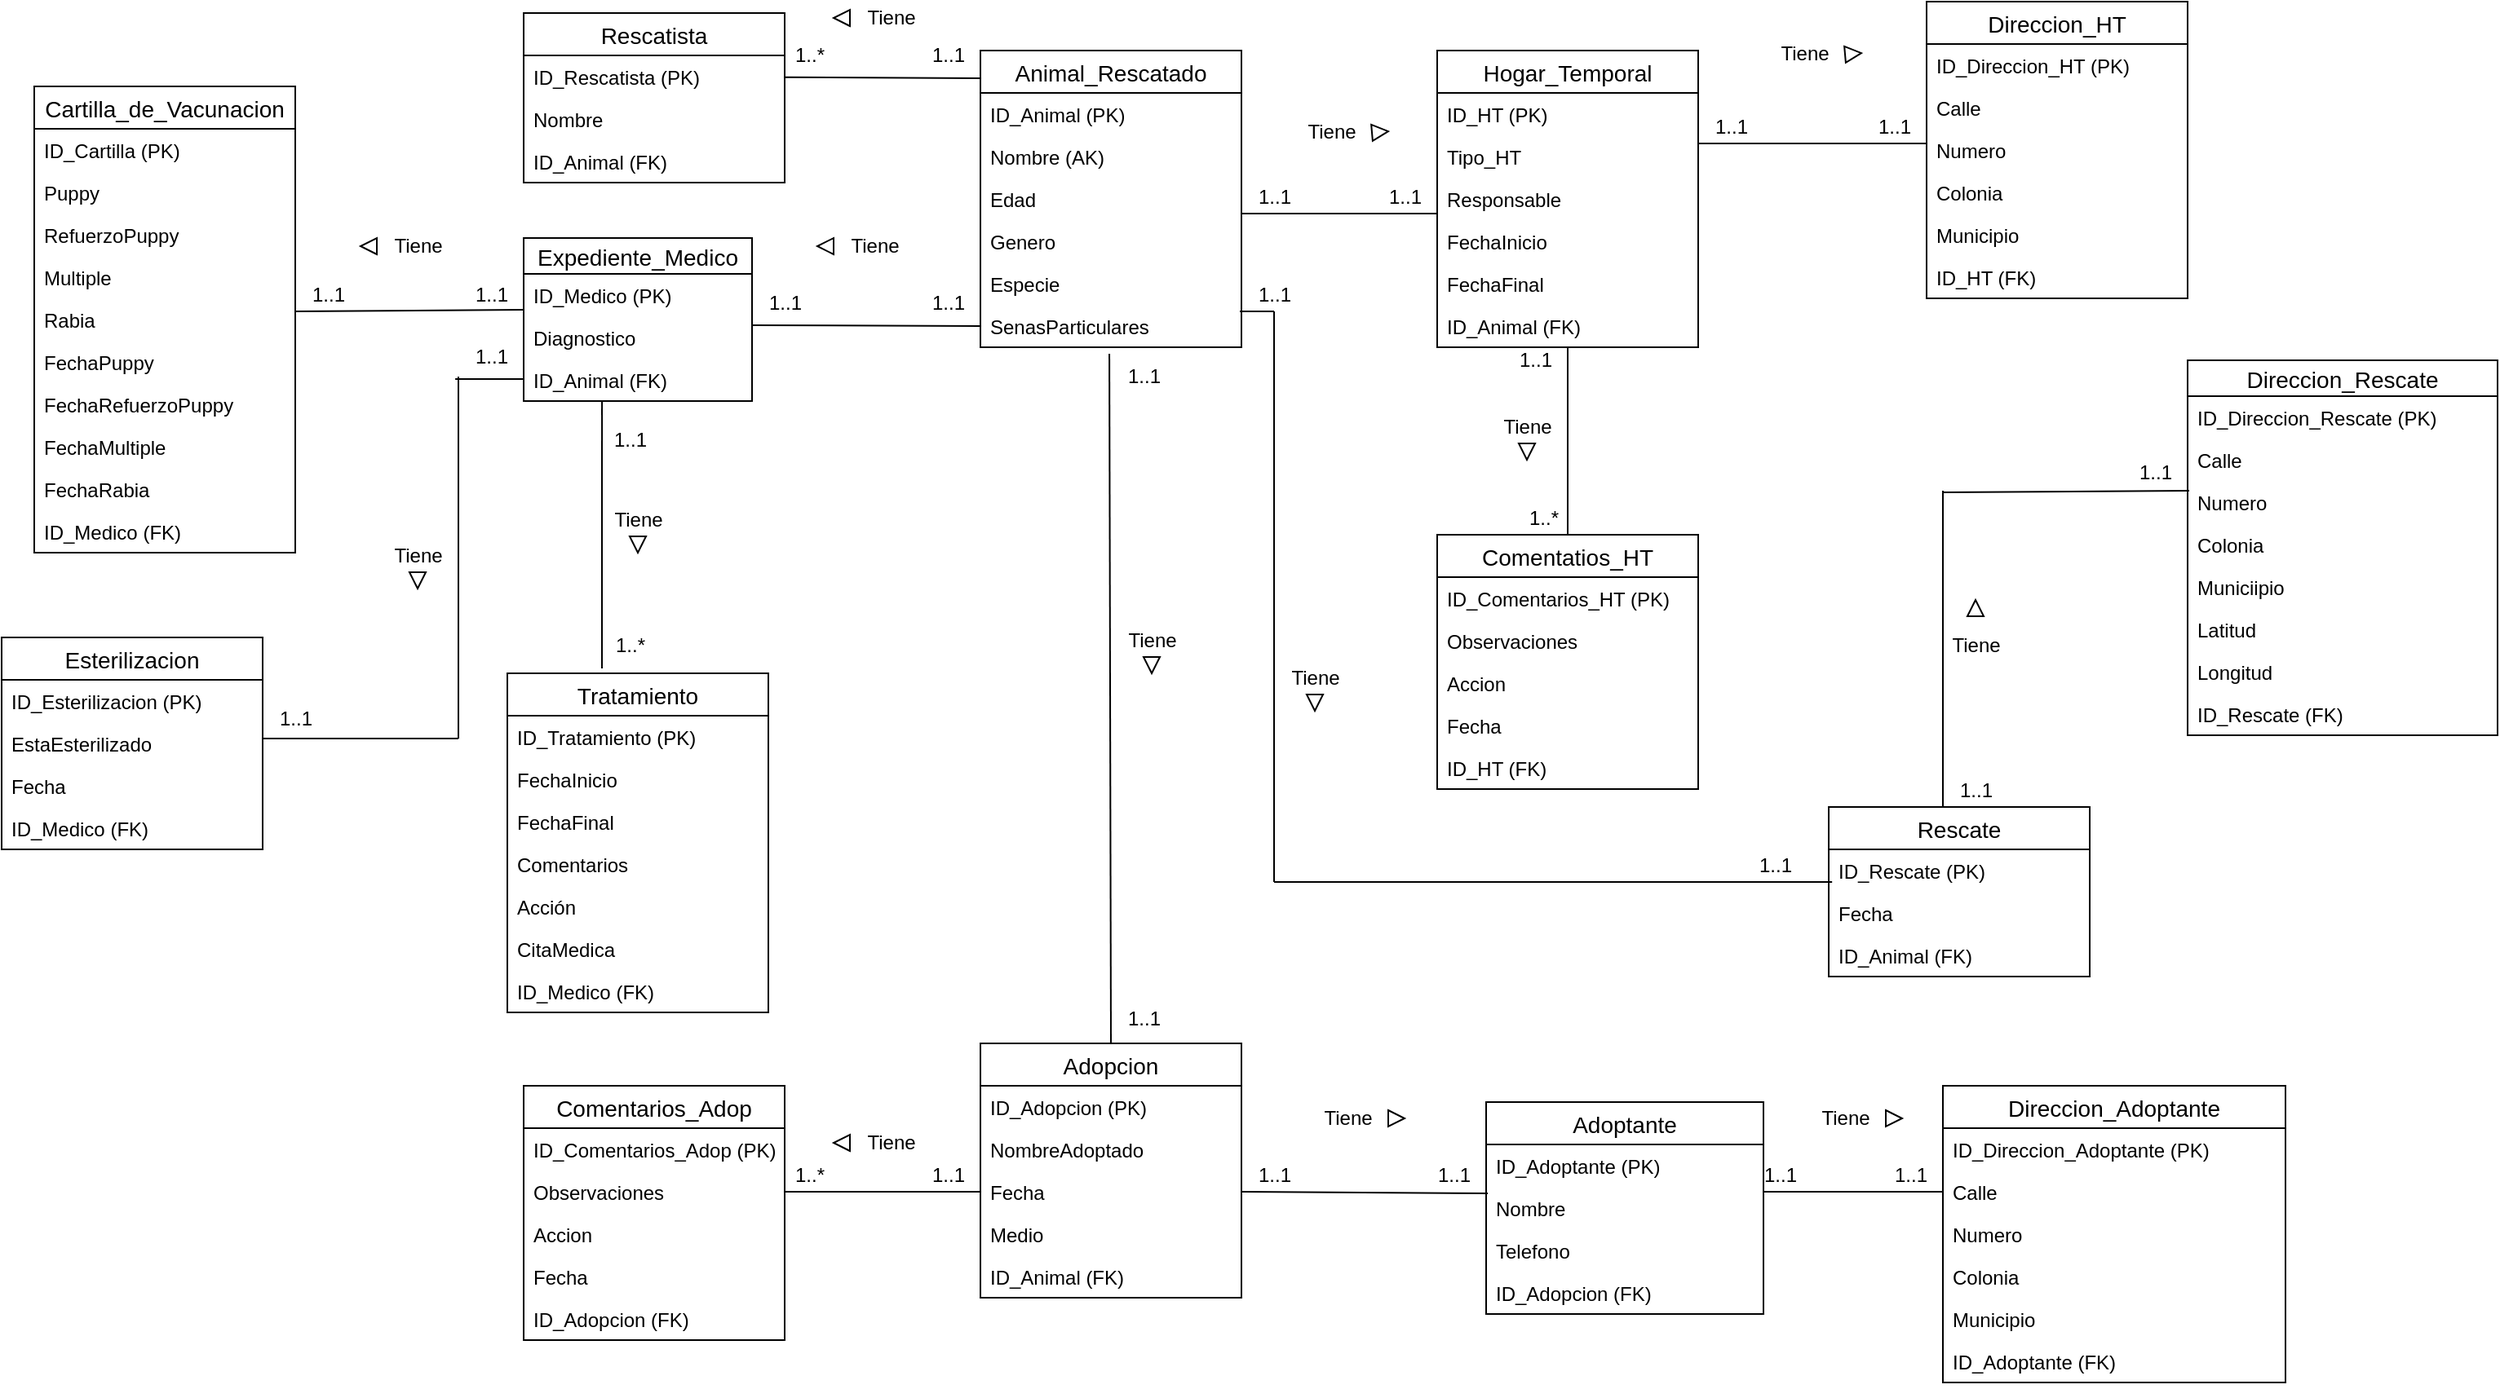 <mxfile version="13.3.6" type="device"><diagram id="C5RBs43oDa-KdzZeNtuy" name="Page-1"><mxGraphModel dx="2253" dy="745" grid="1" gridSize="10" guides="1" tooltips="1" connect="1" arrows="1" fold="1" page="1" pageScale="1" pageWidth="827" pageHeight="1169" math="0" shadow="0"><root><mxCell id="WIyWlLk6GJQsqaUBKTNV-0"/><mxCell id="WIyWlLk6GJQsqaUBKTNV-1" parent="WIyWlLk6GJQsqaUBKTNV-0"/><mxCell id="cNrhA7PvjLEozlPckN_X-8" value="Hogar_Temporal" style="swimlane;fontStyle=0;childLayout=stackLayout;horizontal=1;startSize=26;horizontalStack=0;resizeParent=1;resizeParentMax=0;resizeLast=0;collapsible=1;marginBottom=0;align=center;fontSize=14;" parent="WIyWlLk6GJQsqaUBKTNV-1" vertex="1"><mxGeometry x="600" y="40" width="160" height="182" as="geometry"/></mxCell><mxCell id="cNrhA7PvjLEozlPckN_X-9" value="ID_HT (PK)" style="text;strokeColor=none;fillColor=none;spacingLeft=4;spacingRight=4;overflow=hidden;rotatable=0;points=[[0,0.5],[1,0.5]];portConstraint=eastwest;fontSize=12;" parent="cNrhA7PvjLEozlPckN_X-8" vertex="1"><mxGeometry y="26" width="160" height="26" as="geometry"/></mxCell><mxCell id="cNrhA7PvjLEozlPckN_X-10" value="Tipo_HT" style="text;strokeColor=none;fillColor=none;spacingLeft=4;spacingRight=4;overflow=hidden;rotatable=0;points=[[0,0.5],[1,0.5]];portConstraint=eastwest;fontSize=12;" parent="cNrhA7PvjLEozlPckN_X-8" vertex="1"><mxGeometry y="52" width="160" height="26" as="geometry"/></mxCell><mxCell id="jL3iF3hre8abIdKDvi-8-55" value="Responsable" style="text;strokeColor=none;fillColor=none;spacingLeft=4;spacingRight=4;overflow=hidden;rotatable=0;points=[[0,0.5],[1,0.5]];portConstraint=eastwest;fontSize=12;" parent="cNrhA7PvjLEozlPckN_X-8" vertex="1"><mxGeometry y="78" width="160" height="26" as="geometry"/></mxCell><mxCell id="cNrhA7PvjLEozlPckN_X-11" value="FechaInicio" style="text;strokeColor=none;fillColor=none;spacingLeft=4;spacingRight=4;overflow=hidden;rotatable=0;points=[[0,0.5],[1,0.5]];portConstraint=eastwest;fontSize=12;" parent="cNrhA7PvjLEozlPckN_X-8" vertex="1"><mxGeometry y="104" width="160" height="26" as="geometry"/></mxCell><mxCell id="cNrhA7PvjLEozlPckN_X-34" value="FechaFinal" style="text;strokeColor=none;fillColor=none;spacingLeft=4;spacingRight=4;overflow=hidden;rotatable=0;points=[[0,0.5],[1,0.5]];portConstraint=eastwest;fontSize=12;" parent="cNrhA7PvjLEozlPckN_X-8" vertex="1"><mxGeometry y="130" width="160" height="26" as="geometry"/></mxCell><mxCell id="hxVfY82S5TQR2RDtHAr7-16" value="ID_Animal (FK)" style="text;strokeColor=none;fillColor=none;spacingLeft=4;spacingRight=4;overflow=hidden;rotatable=0;points=[[0,0.5],[1,0.5]];portConstraint=eastwest;fontSize=12;" parent="cNrhA7PvjLEozlPckN_X-8" vertex="1"><mxGeometry y="156" width="160" height="26" as="geometry"/></mxCell><mxCell id="cNrhA7PvjLEozlPckN_X-89" value="" style="endArrow=none;html=1;rounded=0;entryX=0.343;entryY=1;entryDx=0;entryDy=0;entryPerimeter=0;" parent="WIyWlLk6GJQsqaUBKTNV-1" target="cNrhA7PvjLEozlPckN_X-128" edge="1"><mxGeometry relative="1" as="geometry"><mxPoint x="88" y="419" as="sourcePoint"/><mxPoint x="89" y="289.002" as="targetPoint"/></mxGeometry></mxCell><mxCell id="cNrhA7PvjLEozlPckN_X-90" value="" style="endArrow=none;html=1;rounded=0;" parent="WIyWlLk6GJQsqaUBKTNV-1" target="cNrhA7PvjLEozlPckN_X-62" edge="1"><mxGeometry relative="1" as="geometry"><mxPoint x="680" y="222" as="sourcePoint"/><mxPoint x="680" y="264" as="targetPoint"/></mxGeometry></mxCell><mxCell id="cNrhA7PvjLEozlPckN_X-91" value="" style="endArrow=none;html=1;rounded=0;entryX=0.5;entryY=0;entryDx=0;entryDy=0;exitX=0.494;exitY=1.154;exitDx=0;exitDy=0;exitPerimeter=0;" parent="WIyWlLk6GJQsqaUBKTNV-1" source="cNrhA7PvjLEozlPckN_X-19" target="cNrhA7PvjLEozlPckN_X-4" edge="1"><mxGeometry relative="1" as="geometry"><mxPoint x="400" y="330" as="sourcePoint"/><mxPoint x="520" y="490" as="targetPoint"/></mxGeometry></mxCell><mxCell id="cNrhA7PvjLEozlPckN_X-93" value="" style="triangle;whiteSpace=wrap;html=1;rotation=-180;" parent="WIyWlLk6GJQsqaUBKTNV-1" vertex="1"><mxGeometry x="220" y="155" width="10" height="10" as="geometry"/></mxCell><mxCell id="cNrhA7PvjLEozlPckN_X-94" value="Tiene" style="text;html=1;align=center;verticalAlign=middle;resizable=0;points=[];autosize=1;" parent="WIyWlLk6GJQsqaUBKTNV-1" vertex="1"><mxGeometry x="230" y="150" width="50" height="20" as="geometry"/></mxCell><mxCell id="cNrhA7PvjLEozlPckN_X-95" value="Tiene" style="text;html=1;align=center;verticalAlign=middle;resizable=0;points=[];autosize=1;" parent="WIyWlLk6GJQsqaUBKTNV-1" vertex="1"><mxGeometry x="510" y="80" width="50" height="20" as="geometry"/></mxCell><mxCell id="cNrhA7PvjLEozlPckN_X-96" value="" style="triangle;whiteSpace=wrap;html=1;rotation=-5;" parent="WIyWlLk6GJQsqaUBKTNV-1" vertex="1"><mxGeometry x="560" y="85" width="10" height="10" as="geometry"/></mxCell><mxCell id="cNrhA7PvjLEozlPckN_X-101" value="" style="triangle;whiteSpace=wrap;html=1;rotation=90;" parent="WIyWlLk6GJQsqaUBKTNV-1" vertex="1"><mxGeometry x="650" y="281" width="10" height="10" as="geometry"/></mxCell><mxCell id="cNrhA7PvjLEozlPckN_X-102" value="Tiene" style="text;html=1;align=center;verticalAlign=middle;resizable=0;points=[];autosize=1;" parent="WIyWlLk6GJQsqaUBKTNV-1" vertex="1"><mxGeometry x="630" y="261" width="50" height="20" as="geometry"/></mxCell><mxCell id="hxVfY82S5TQR2RDtHAr7-0" value="Rescatista" style="swimlane;fontStyle=0;childLayout=stackLayout;horizontal=1;startSize=26;horizontalStack=0;resizeParent=1;resizeParentMax=0;resizeLast=0;collapsible=1;marginBottom=0;align=center;fontSize=14;" parent="WIyWlLk6GJQsqaUBKTNV-1" vertex="1"><mxGeometry x="40" y="17" width="160" height="104" as="geometry"/></mxCell><mxCell id="hxVfY82S5TQR2RDtHAr7-1" value="ID_Rescatista (PK)" style="text;strokeColor=none;fillColor=none;spacingLeft=4;spacingRight=4;overflow=hidden;rotatable=0;points=[[0,0.5],[1,0.5]];portConstraint=eastwest;fontSize=12;" parent="hxVfY82S5TQR2RDtHAr7-0" vertex="1"><mxGeometry y="26" width="160" height="26" as="geometry"/></mxCell><mxCell id="hxVfY82S5TQR2RDtHAr7-2" value="Nombre" style="text;strokeColor=none;fillColor=none;spacingLeft=4;spacingRight=4;overflow=hidden;rotatable=0;points=[[0,0.5],[1,0.5]];portConstraint=eastwest;fontSize=12;" parent="hxVfY82S5TQR2RDtHAr7-0" vertex="1"><mxGeometry y="52" width="160" height="26" as="geometry"/></mxCell><mxCell id="hxVfY82S5TQR2RDtHAr7-21" value="ID_Animal (FK)" style="text;strokeColor=none;fillColor=none;spacingLeft=4;spacingRight=4;overflow=hidden;rotatable=0;points=[[0,0.5],[1,0.5]];portConstraint=eastwest;fontSize=12;" parent="hxVfY82S5TQR2RDtHAr7-0" vertex="1"><mxGeometry y="78" width="160" height="26" as="geometry"/></mxCell><mxCell id="jL3iF3hre8abIdKDvi-8-9" value="Direccion_HT" style="swimlane;fontStyle=0;childLayout=stackLayout;horizontal=1;startSize=26;horizontalStack=0;resizeParent=1;resizeParentMax=0;resizeLast=0;collapsible=1;marginBottom=0;align=center;fontSize=14;" parent="WIyWlLk6GJQsqaUBKTNV-1" vertex="1"><mxGeometry x="900" y="10" width="160" height="182" as="geometry"/></mxCell><mxCell id="jL3iF3hre8abIdKDvi-8-10" value="ID_Direccion_HT (PK)" style="text;strokeColor=none;fillColor=none;spacingLeft=4;spacingRight=4;overflow=hidden;rotatable=0;points=[[0,0.5],[1,0.5]];portConstraint=eastwest;fontSize=12;" parent="jL3iF3hre8abIdKDvi-8-9" vertex="1"><mxGeometry y="26" width="160" height="26" as="geometry"/></mxCell><mxCell id="jL3iF3hre8abIdKDvi-8-11" value="Calle" style="text;strokeColor=none;fillColor=none;spacingLeft=4;spacingRight=4;overflow=hidden;rotatable=0;points=[[0,0.5],[1,0.5]];portConstraint=eastwest;fontSize=12;" parent="jL3iF3hre8abIdKDvi-8-9" vertex="1"><mxGeometry y="52" width="160" height="26" as="geometry"/></mxCell><mxCell id="jL3iF3hre8abIdKDvi-8-12" value="Numero" style="text;strokeColor=none;fillColor=none;spacingLeft=4;spacingRight=4;overflow=hidden;rotatable=0;points=[[0,0.5],[1,0.5]];portConstraint=eastwest;fontSize=12;" parent="jL3iF3hre8abIdKDvi-8-9" vertex="1"><mxGeometry y="78" width="160" height="26" as="geometry"/></mxCell><mxCell id="jL3iF3hre8abIdKDvi-8-13" value="Colonia" style="text;strokeColor=none;fillColor=none;spacingLeft=4;spacingRight=4;overflow=hidden;rotatable=0;points=[[0,0.5],[1,0.5]];portConstraint=eastwest;fontSize=12;" parent="jL3iF3hre8abIdKDvi-8-9" vertex="1"><mxGeometry y="104" width="160" height="26" as="geometry"/></mxCell><mxCell id="jL3iF3hre8abIdKDvi-8-14" value="Municipio" style="text;strokeColor=none;fillColor=none;spacingLeft=4;spacingRight=4;overflow=hidden;rotatable=0;points=[[0,0.5],[1,0.5]];portConstraint=eastwest;fontSize=12;" parent="jL3iF3hre8abIdKDvi-8-9" vertex="1"><mxGeometry y="130" width="160" height="26" as="geometry"/></mxCell><mxCell id="hxVfY82S5TQR2RDtHAr7-14" value="ID_HT (FK)" style="text;strokeColor=none;fillColor=none;spacingLeft=4;spacingRight=4;overflow=hidden;rotatable=0;points=[[0,0.5],[1,0.5]];portConstraint=eastwest;fontSize=12;" parent="jL3iF3hre8abIdKDvi-8-9" vertex="1"><mxGeometry y="156" width="160" height="26" as="geometry"/></mxCell><mxCell id="cNrhA7PvjLEozlPckN_X-0" value="Animal_Rescatado" style="swimlane;fontStyle=0;childLayout=stackLayout;horizontal=1;startSize=26;horizontalStack=0;resizeParent=1;resizeParentMax=0;resizeLast=0;collapsible=1;marginBottom=0;align=center;fontSize=14;" parent="WIyWlLk6GJQsqaUBKTNV-1" vertex="1"><mxGeometry x="320" y="40" width="160" height="182" as="geometry"/></mxCell><mxCell id="cNrhA7PvjLEozlPckN_X-1" value="ID_Animal (PK)" style="text;strokeColor=none;fillColor=none;spacingLeft=4;spacingRight=4;overflow=hidden;rotatable=0;points=[[0,0.5],[1,0.5]];portConstraint=eastwest;fontSize=12;" parent="cNrhA7PvjLEozlPckN_X-0" vertex="1"><mxGeometry y="26" width="160" height="26" as="geometry"/></mxCell><mxCell id="cNrhA7PvjLEozlPckN_X-2" value="Nombre (AK)" style="text;strokeColor=none;fillColor=none;spacingLeft=4;spacingRight=4;overflow=hidden;rotatable=0;points=[[0,0.5],[1,0.5]];portConstraint=eastwest;fontSize=12;" parent="cNrhA7PvjLEozlPckN_X-0" vertex="1"><mxGeometry y="52" width="160" height="26" as="geometry"/></mxCell><mxCell id="cNrhA7PvjLEozlPckN_X-3" value="Edad" style="text;strokeColor=none;fillColor=none;spacingLeft=4;spacingRight=4;overflow=hidden;rotatable=0;points=[[0,0.5],[1,0.5]];portConstraint=eastwest;fontSize=12;" parent="cNrhA7PvjLEozlPckN_X-0" vertex="1"><mxGeometry y="78" width="160" height="26" as="geometry"/></mxCell><mxCell id="cNrhA7PvjLEozlPckN_X-16" value="Genero" style="text;strokeColor=none;fillColor=none;spacingLeft=4;spacingRight=4;overflow=hidden;rotatable=0;points=[[0,0.5],[1,0.5]];portConstraint=eastwest;fontSize=12;" parent="cNrhA7PvjLEozlPckN_X-0" vertex="1"><mxGeometry y="104" width="160" height="26" as="geometry"/></mxCell><mxCell id="cNrhA7PvjLEozlPckN_X-17" value="Especie" style="text;strokeColor=none;fillColor=none;spacingLeft=4;spacingRight=4;overflow=hidden;rotatable=0;points=[[0,0.5],[1,0.5]];portConstraint=eastwest;fontSize=12;" parent="cNrhA7PvjLEozlPckN_X-0" vertex="1"><mxGeometry y="130" width="160" height="26" as="geometry"/></mxCell><mxCell id="cNrhA7PvjLEozlPckN_X-87" value="" style="endArrow=none;html=1;rounded=0;entryX=0;entryY=0.5;entryDx=0;entryDy=0;" parent="cNrhA7PvjLEozlPckN_X-0" edge="1"><mxGeometry relative="1" as="geometry"><mxPoint x="-140" y="168.5" as="sourcePoint"/><mxPoint y="169" as="targetPoint"/></mxGeometry></mxCell><mxCell id="jL3iF3hre8abIdKDvi-8-28" value="" style="endArrow=none;html=1;entryX=0.994;entryY=0.154;entryDx=0;entryDy=0;entryPerimeter=0;" parent="cNrhA7PvjLEozlPckN_X-0" target="cNrhA7PvjLEozlPckN_X-19" edge="1"><mxGeometry width="50" height="50" relative="1" as="geometry"><mxPoint x="180" y="160" as="sourcePoint"/><mxPoint x="110" y="160" as="targetPoint"/></mxGeometry></mxCell><mxCell id="cNrhA7PvjLEozlPckN_X-19" value="SenasParticulares" style="text;strokeColor=none;fillColor=none;spacingLeft=4;spacingRight=4;overflow=hidden;rotatable=0;points=[[0,0.5],[1,0.5]];portConstraint=eastwest;fontSize=12;" parent="cNrhA7PvjLEozlPckN_X-0" vertex="1"><mxGeometry y="156" width="160" height="26" as="geometry"/></mxCell><mxCell id="cNrhA7PvjLEozlPckN_X-103" value="" style="triangle;whiteSpace=wrap;html=1;rotation=90;" parent="WIyWlLk6GJQsqaUBKTNV-1" vertex="1"><mxGeometry x="420" y="412" width="10" height="10" as="geometry"/></mxCell><mxCell id="cNrhA7PvjLEozlPckN_X-104" value="Tiene" style="text;html=1;align=center;verticalAlign=middle;resizable=0;points=[];autosize=1;" parent="WIyWlLk6GJQsqaUBKTNV-1" vertex="1"><mxGeometry x="400" y="392" width="50" height="20" as="geometry"/></mxCell><mxCell id="cNrhA7PvjLEozlPckN_X-12" value="Expediente_Medico" style="swimlane;fontStyle=0;childLayout=stackLayout;horizontal=1;startSize=22;horizontalStack=0;resizeParent=1;resizeParentMax=0;resizeLast=0;collapsible=1;marginBottom=0;align=center;fontSize=14;" parent="WIyWlLk6GJQsqaUBKTNV-1" vertex="1"><mxGeometry x="40" y="155" width="140" height="100" as="geometry"/></mxCell><mxCell id="cNrhA7PvjLEozlPckN_X-13" value="ID_Medico (PK)" style="text;strokeColor=none;fillColor=none;spacingLeft=4;spacingRight=4;overflow=hidden;rotatable=0;points=[[0,0.5],[1,0.5]];portConstraint=eastwest;fontSize=12;" parent="cNrhA7PvjLEozlPckN_X-12" vertex="1"><mxGeometry y="22" width="140" height="26" as="geometry"/></mxCell><mxCell id="cNrhA7PvjLEozlPckN_X-14" value="Diagnostico" style="text;strokeColor=none;fillColor=none;spacingLeft=4;spacingRight=4;overflow=hidden;rotatable=0;points=[[0,0.5],[1,0.5]];portConstraint=eastwest;fontSize=12;" parent="cNrhA7PvjLEozlPckN_X-12" vertex="1"><mxGeometry y="48" width="140" height="26" as="geometry"/></mxCell><mxCell id="cNrhA7PvjLEozlPckN_X-128" value="ID_Animal (FK)" style="text;strokeColor=none;fillColor=none;spacingLeft=4;spacingRight=4;overflow=hidden;rotatable=0;points=[[0,0.5],[1,0.5]];portConstraint=eastwest;fontSize=12;" parent="cNrhA7PvjLEozlPckN_X-12" vertex="1"><mxGeometry y="74" width="140" height="26" as="geometry"/></mxCell><mxCell id="jL3iF3hre8abIdKDvi-8-33" value="Cartilla_de_Vacunacion" style="swimlane;fontStyle=0;childLayout=stackLayout;horizontal=1;startSize=26;horizontalStack=0;resizeParent=1;resizeParentMax=0;resizeLast=0;collapsible=1;marginBottom=0;align=center;fontSize=14;" parent="WIyWlLk6GJQsqaUBKTNV-1" vertex="1"><mxGeometry x="-260" y="62" width="160" height="286" as="geometry"/></mxCell><mxCell id="jL3iF3hre8abIdKDvi-8-34" value="ID_Cartilla (PK)" style="text;strokeColor=none;fillColor=none;spacingLeft=4;spacingRight=4;overflow=hidden;rotatable=0;points=[[0,0.5],[1,0.5]];portConstraint=eastwest;fontSize=12;" parent="jL3iF3hre8abIdKDvi-8-33" vertex="1"><mxGeometry y="26" width="160" height="26" as="geometry"/></mxCell><mxCell id="jL3iF3hre8abIdKDvi-8-35" value="Puppy" style="text;strokeColor=none;fillColor=none;spacingLeft=4;spacingRight=4;overflow=hidden;rotatable=0;points=[[0,0.5],[1,0.5]];portConstraint=eastwest;fontSize=12;" parent="jL3iF3hre8abIdKDvi-8-33" vertex="1"><mxGeometry y="52" width="160" height="26" as="geometry"/></mxCell><mxCell id="jL3iF3hre8abIdKDvi-8-36" value="RefuerzoPuppy" style="text;strokeColor=none;fillColor=none;spacingLeft=4;spacingRight=4;overflow=hidden;rotatable=0;points=[[0,0.5],[1,0.5]];portConstraint=eastwest;fontSize=12;" parent="jL3iF3hre8abIdKDvi-8-33" vertex="1"><mxGeometry y="78" width="160" height="26" as="geometry"/></mxCell><mxCell id="jL3iF3hre8abIdKDvi-8-37" value="Multiple" style="text;strokeColor=none;fillColor=none;spacingLeft=4;spacingRight=4;overflow=hidden;rotatable=0;points=[[0,0.5],[1,0.5]];portConstraint=eastwest;fontSize=12;" parent="jL3iF3hre8abIdKDvi-8-33" vertex="1"><mxGeometry y="104" width="160" height="26" as="geometry"/></mxCell><mxCell id="jL3iF3hre8abIdKDvi-8-38" value="Rabia" style="text;strokeColor=none;fillColor=none;spacingLeft=4;spacingRight=4;overflow=hidden;rotatable=0;points=[[0,0.5],[1,0.5]];portConstraint=eastwest;fontSize=12;" parent="jL3iF3hre8abIdKDvi-8-33" vertex="1"><mxGeometry y="130" width="160" height="26" as="geometry"/></mxCell><mxCell id="e4JiSHyweNk_CbsFn-ax-0" value="FechaPuppy&#10;" style="text;strokeColor=none;fillColor=none;spacingLeft=4;spacingRight=4;overflow=hidden;rotatable=0;points=[[0,0.5],[1,0.5]];portConstraint=eastwest;fontSize=12;" parent="jL3iF3hre8abIdKDvi-8-33" vertex="1"><mxGeometry y="156" width="160" height="26" as="geometry"/></mxCell><mxCell id="e4JiSHyweNk_CbsFn-ax-1" value="FechaRefuerzoPuppy&#10;" style="text;strokeColor=none;fillColor=none;spacingLeft=4;spacingRight=4;overflow=hidden;rotatable=0;points=[[0,0.5],[1,0.5]];portConstraint=eastwest;fontSize=12;" parent="jL3iF3hre8abIdKDvi-8-33" vertex="1"><mxGeometry y="182" width="160" height="26" as="geometry"/></mxCell><mxCell id="e4JiSHyweNk_CbsFn-ax-2" value="FechaMultiple" style="text;strokeColor=none;fillColor=none;spacingLeft=4;spacingRight=4;overflow=hidden;rotatable=0;points=[[0,0.5],[1,0.5]];portConstraint=eastwest;fontSize=12;" parent="jL3iF3hre8abIdKDvi-8-33" vertex="1"><mxGeometry y="208" width="160" height="26" as="geometry"/></mxCell><mxCell id="e4JiSHyweNk_CbsFn-ax-3" value="FechaRabia" style="text;strokeColor=none;fillColor=none;spacingLeft=4;spacingRight=4;overflow=hidden;rotatable=0;points=[[0,0.5],[1,0.5]];portConstraint=eastwest;fontSize=12;" parent="jL3iF3hre8abIdKDvi-8-33" vertex="1"><mxGeometry y="234" width="160" height="26" as="geometry"/></mxCell><mxCell id="hxVfY82S5TQR2RDtHAr7-18" value="ID_Medico (FK)" style="text;strokeColor=none;fillColor=none;spacingLeft=4;spacingRight=4;overflow=hidden;rotatable=0;points=[[0,0.5],[1,0.5]];portConstraint=eastwest;fontSize=12;" parent="jL3iF3hre8abIdKDvi-8-33" vertex="1"><mxGeometry y="260" width="160" height="26" as="geometry"/></mxCell><mxCell id="jfDAiLL6hj07cbRkuyRZ-25" value="Direccion_Rescate" style="swimlane;fontStyle=0;childLayout=stackLayout;horizontal=1;startSize=22;horizontalStack=0;resizeParent=1;resizeParentMax=0;resizeLast=0;collapsible=1;marginBottom=0;align=center;fontSize=14;" parent="WIyWlLk6GJQsqaUBKTNV-1" vertex="1"><mxGeometry x="1060" y="230" width="190" height="230" as="geometry"/></mxCell><mxCell id="jfDAiLL6hj07cbRkuyRZ-26" value="ID_Direccion_Rescate (PK)" style="text;strokeColor=none;fillColor=none;spacingLeft=4;spacingRight=4;overflow=hidden;rotatable=0;points=[[0,0.5],[1,0.5]];portConstraint=eastwest;fontSize=12;" parent="jfDAiLL6hj07cbRkuyRZ-25" vertex="1"><mxGeometry y="22" width="190" height="26" as="geometry"/></mxCell><mxCell id="jfDAiLL6hj07cbRkuyRZ-27" value="Calle" style="text;strokeColor=none;fillColor=none;spacingLeft=4;spacingRight=4;overflow=hidden;rotatable=0;points=[[0,0.5],[1,0.5]];portConstraint=eastwest;fontSize=12;" parent="jfDAiLL6hj07cbRkuyRZ-25" vertex="1"><mxGeometry y="48" width="190" height="26" as="geometry"/></mxCell><mxCell id="jfDAiLL6hj07cbRkuyRZ-28" value="Numero" style="text;strokeColor=none;fillColor=none;spacingLeft=4;spacingRight=4;overflow=hidden;rotatable=0;points=[[0,0.5],[1,0.5]];portConstraint=eastwest;fontSize=12;" parent="jfDAiLL6hj07cbRkuyRZ-25" vertex="1"><mxGeometry y="74" width="190" height="26" as="geometry"/></mxCell><mxCell id="jfDAiLL6hj07cbRkuyRZ-29" value="Colonia" style="text;strokeColor=none;fillColor=none;spacingLeft=4;spacingRight=4;overflow=hidden;rotatable=0;points=[[0,0.5],[1,0.5]];portConstraint=eastwest;fontSize=12;" parent="jfDAiLL6hj07cbRkuyRZ-25" vertex="1"><mxGeometry y="100" width="190" height="26" as="geometry"/></mxCell><mxCell id="jfDAiLL6hj07cbRkuyRZ-30" value="Municiipio" style="text;strokeColor=none;fillColor=none;spacingLeft=4;spacingRight=4;overflow=hidden;rotatable=0;points=[[0,0.5],[1,0.5]];portConstraint=eastwest;fontSize=12;" parent="jfDAiLL6hj07cbRkuyRZ-25" vertex="1"><mxGeometry y="126" width="190" height="26" as="geometry"/></mxCell><mxCell id="e4JiSHyweNk_CbsFn-ax-6" value="Latitud" style="text;strokeColor=none;fillColor=none;spacingLeft=4;spacingRight=4;overflow=hidden;rotatable=0;points=[[0,0.5],[1,0.5]];portConstraint=eastwest;fontSize=12;" parent="jfDAiLL6hj07cbRkuyRZ-25" vertex="1"><mxGeometry y="152" width="190" height="26" as="geometry"/></mxCell><mxCell id="e4JiSHyweNk_CbsFn-ax-7" value="Longitud" style="text;strokeColor=none;fillColor=none;spacingLeft=4;spacingRight=4;overflow=hidden;rotatable=0;points=[[0,0.5],[1,0.5]];portConstraint=eastwest;fontSize=12;" parent="jfDAiLL6hj07cbRkuyRZ-25" vertex="1"><mxGeometry y="178" width="190" height="26" as="geometry"/></mxCell><mxCell id="hxVfY82S5TQR2RDtHAr7-20" value="ID_Rescate (FK)" style="text;strokeColor=none;fillColor=none;spacingLeft=4;spacingRight=4;overflow=hidden;rotatable=0;points=[[0,0.5],[1,0.5]];portConstraint=eastwest;fontSize=12;" parent="jfDAiLL6hj07cbRkuyRZ-25" vertex="1"><mxGeometry y="204" width="190" height="26" as="geometry"/></mxCell><mxCell id="cNrhA7PvjLEozlPckN_X-105" value="" style="triangle;whiteSpace=wrap;html=1;rotation=-180;" parent="WIyWlLk6GJQsqaUBKTNV-1" vertex="1"><mxGeometry x="230" y="705" width="10" height="10" as="geometry"/></mxCell><mxCell id="cNrhA7PvjLEozlPckN_X-106" value="Tiene" style="text;html=1;align=center;verticalAlign=middle;resizable=0;points=[];autosize=1;" parent="WIyWlLk6GJQsqaUBKTNV-1" vertex="1"><mxGeometry x="240" y="700" width="50" height="20" as="geometry"/></mxCell><mxCell id="cNrhA7PvjLEozlPckN_X-107" value="1..1" style="text;html=1;align=center;verticalAlign=middle;resizable=0;points=[];autosize=1;" parent="WIyWlLk6GJQsqaUBKTNV-1" vertex="1"><mxGeometry x="480" y="120" width="40" height="20" as="geometry"/></mxCell><mxCell id="cNrhA7PvjLEozlPckN_X-108" value="1..1" style="text;html=1;align=center;verticalAlign=middle;resizable=0;points=[];autosize=1;" parent="WIyWlLk6GJQsqaUBKTNV-1" vertex="1"><mxGeometry x="560" y="120" width="40" height="20" as="geometry"/></mxCell><mxCell id="cNrhA7PvjLEozlPckN_X-111" value="1..1" style="text;html=1;align=center;verticalAlign=middle;resizable=0;points=[];autosize=1;" parent="WIyWlLk6GJQsqaUBKTNV-1" vertex="1"><mxGeometry x="280" y="185" width="40" height="20" as="geometry"/></mxCell><mxCell id="cNrhA7PvjLEozlPckN_X-112" value="1..1" style="text;html=1;align=center;verticalAlign=middle;resizable=0;points=[];autosize=1;" parent="WIyWlLk6GJQsqaUBKTNV-1" vertex="1"><mxGeometry x="180" y="185" width="40" height="20" as="geometry"/></mxCell><mxCell id="cNrhA7PvjLEozlPckN_X-114" value="1..*&lt;span style=&quot;color: rgba(0 , 0 , 0 , 0) ; font-family: monospace ; font-size: 0px&quot;&gt;%3CmxGraphModel%3E%3Croot%3E%3CmxCell%20id%3D%220%22%2F%3E%3CmxCell%20id%3D%221%22%20parent%3D%220%22%2F%3E%3CmxCell%20id%3D%222%22%20value%3D%221..1%22%20style%3D%22text%3Bhtml%3D1%3Balign%3Dcenter%3BverticalAlign%3Dmiddle%3Bresizable%3D0%3Bpoints%3D%5B%5D%3Bautosize%3D1%3B%22%20vertex%3D%221%22%20parent%3D%221%22%3E%3CmxGeometry%20x%3D%22480%22%20y%3D%22170%22%20width%3D%2240%22%20height%3D%2220%22%20as%3D%22geometry%22%2F%3E%3C%2FmxCell%3E%3C%2Froot%3E%3C%2FmxGraphModel%3E&lt;/span&gt;&lt;span style=&quot;color: rgba(0 , 0 , 0 , 0) ; font-family: monospace ; font-size: 0px&quot;&gt;%3CmxGraphModel%3E%3Croot%3E%3CmxCell%20id%3D%220%22%2F%3E%3CmxCell%20id%3D%221%22%20parent%3D%220%22%2F%3E%3CmxCell%20id%3D%222%22%20value%3D%221..1%22%20style%3D%22text%3Bhtml%3D1%3Balign%3Dcenter%3BverticalAlign%3Dmiddle%3Bresizable%3D0%3Bpoints%3D%5B%5D%3Bautosize%3D1%3B%22%20vertex%3D%221%22%20parent%3D%221%22%3E%3CmxGeometry%20x%3D%22480%22%20y%3D%22170%22%20width%3D%2240%22%20height%3D%2220%22%20as%3D%22geometry%22%2F%3E%3C%2FmxCell%3E%3C%2Froot%3E%3C%2FmxGraphModel%3E&lt;/span&gt;" style="text;html=1;align=center;verticalAlign=middle;resizable=0;points=[];autosize=1;" parent="WIyWlLk6GJQsqaUBKTNV-1" vertex="1"><mxGeometry x="200" y="720" width="30" height="20" as="geometry"/></mxCell><mxCell id="cNrhA7PvjLEozlPckN_X-115" value="1..1" style="text;html=1;align=center;verticalAlign=middle;resizable=0;points=[];autosize=1;" parent="WIyWlLk6GJQsqaUBKTNV-1" vertex="1"><mxGeometry x="280" y="720" width="40" height="20" as="geometry"/></mxCell><mxCell id="cNrhA7PvjLEozlPckN_X-116" value="1..*" style="text;html=1;align=center;verticalAlign=middle;resizable=0;points=[];autosize=1;" parent="WIyWlLk6GJQsqaUBKTNV-1" vertex="1"><mxGeometry x="650" y="317" width="30" height="20" as="geometry"/></mxCell><mxCell id="cNrhA7PvjLEozlPckN_X-118" value="1..1" style="text;html=1;align=center;verticalAlign=middle;resizable=0;points=[];autosize=1;" parent="WIyWlLk6GJQsqaUBKTNV-1" vertex="1"><mxGeometry x="400" y="624" width="40" height="20" as="geometry"/></mxCell><mxCell id="cNrhA7PvjLEozlPckN_X-119" value="1..1" style="text;html=1;align=center;verticalAlign=middle;resizable=0;points=[];autosize=1;" parent="WIyWlLk6GJQsqaUBKTNV-1" vertex="1"><mxGeometry x="400" y="230" width="40" height="20" as="geometry"/></mxCell><mxCell id="cNrhA7PvjLEozlPckN_X-120" value="1..*" style="text;html=1;align=center;verticalAlign=middle;resizable=0;points=[];autosize=1;" parent="WIyWlLk6GJQsqaUBKTNV-1" vertex="1"><mxGeometry x="90" y="395" width="30" height="20" as="geometry"/></mxCell><mxCell id="cNrhA7PvjLEozlPckN_X-121" value="1..1" style="text;html=1;align=center;verticalAlign=middle;resizable=0;points=[];autosize=1;" parent="WIyWlLk6GJQsqaUBKTNV-1" vertex="1"><mxGeometry x="85" y="269" width="40" height="20" as="geometry"/></mxCell><mxCell id="cNrhA7PvjLEozlPckN_X-124" value="Tiene" style="text;html=1;align=center;verticalAlign=middle;resizable=0;points=[];autosize=1;" parent="WIyWlLk6GJQsqaUBKTNV-1" vertex="1"><mxGeometry x="85" y="318" width="50" height="20" as="geometry"/></mxCell><mxCell id="cNrhA7PvjLEozlPckN_X-125" value="" style="triangle;whiteSpace=wrap;html=1;rotation=90;" parent="WIyWlLk6GJQsqaUBKTNV-1" vertex="1"><mxGeometry x="105" y="338" width="10" height="10" as="geometry"/></mxCell><mxCell id="0Lfu8-9qg1pJdcBhaU0--0" value="1..1" style="text;html=1;align=center;verticalAlign=middle;resizable=0;points=[];autosize=1;" parent="WIyWlLk6GJQsqaUBKTNV-1" vertex="1"><mxGeometry x="640" y="220" width="40" height="20" as="geometry"/></mxCell><mxCell id="cNrhA7PvjLEozlPckN_X-92" value="" style="endArrow=none;html=1;rounded=0;entryX=0;entryY=0.5;entryDx=0;entryDy=0;exitX=1;exitY=0.5;exitDx=0;exitDy=0;" parent="WIyWlLk6GJQsqaUBKTNV-1" source="cNrhA7PvjLEozlPckN_X-71" target="cNrhA7PvjLEozlPckN_X-56" edge="1"><mxGeometry relative="1" as="geometry"><mxPoint x="200" y="766" as="sourcePoint"/><mxPoint x="360" y="765.5" as="targetPoint"/></mxGeometry></mxCell><mxCell id="cNrhA7PvjLEozlPckN_X-69" value="Comentarios_Adop" style="swimlane;fontStyle=0;childLayout=stackLayout;horizontal=1;startSize=26;horizontalStack=0;resizeParent=1;resizeParentMax=0;resizeLast=0;collapsible=1;marginBottom=0;align=center;fontSize=14;" parent="WIyWlLk6GJQsqaUBKTNV-1" vertex="1"><mxGeometry x="40" y="675" width="160" height="156" as="geometry"/></mxCell><mxCell id="cNrhA7PvjLEozlPckN_X-70" value="ID_Comentarios_Adop (PK)" style="text;strokeColor=none;fillColor=none;spacingLeft=4;spacingRight=4;overflow=hidden;rotatable=0;points=[[0,0.5],[1,0.5]];portConstraint=eastwest;fontSize=12;" parent="cNrhA7PvjLEozlPckN_X-69" vertex="1"><mxGeometry y="26" width="160" height="26" as="geometry"/></mxCell><mxCell id="cNrhA7PvjLEozlPckN_X-71" value="Observaciones" style="text;strokeColor=none;fillColor=none;spacingLeft=4;spacingRight=4;overflow=hidden;rotatable=0;points=[[0,0.5],[1,0.5]];portConstraint=eastwest;fontSize=12;" parent="cNrhA7PvjLEozlPckN_X-69" vertex="1"><mxGeometry y="52" width="160" height="26" as="geometry"/></mxCell><mxCell id="cNrhA7PvjLEozlPckN_X-72" value="Accion" style="text;strokeColor=none;fillColor=none;spacingLeft=4;spacingRight=4;overflow=hidden;rotatable=0;points=[[0,0.5],[1,0.5]];portConstraint=eastwest;fontSize=12;" parent="cNrhA7PvjLEozlPckN_X-69" vertex="1"><mxGeometry y="78" width="160" height="26" as="geometry"/></mxCell><mxCell id="cNrhA7PvjLEozlPckN_X-73" value="Fecha" style="text;strokeColor=none;fillColor=none;spacingLeft=4;spacingRight=4;overflow=hidden;rotatable=0;points=[[0,0.5],[1,0.5]];portConstraint=eastwest;fontSize=12;" parent="cNrhA7PvjLEozlPckN_X-69" vertex="1"><mxGeometry y="104" width="160" height="26" as="geometry"/></mxCell><mxCell id="hxVfY82S5TQR2RDtHAr7-10" value="ID_Adopcion (FK)" style="text;strokeColor=none;fillColor=none;spacingLeft=4;spacingRight=4;overflow=hidden;rotatable=0;points=[[0,0.5],[1,0.5]];portConstraint=eastwest;fontSize=12;" parent="cNrhA7PvjLEozlPckN_X-69" vertex="1"><mxGeometry y="130" width="160" height="26" as="geometry"/></mxCell><mxCell id="d_ogpK9wkDDtIX7FHo-K-10" value="" style="endArrow=none;html=1;rounded=0;entryX=0.006;entryY=0.154;entryDx=0;entryDy=0;entryPerimeter=0;exitX=1;exitY=0.5;exitDx=0;exitDy=0;" parent="WIyWlLk6GJQsqaUBKTNV-1" source="cNrhA7PvjLEozlPckN_X-56" target="d_ogpK9wkDDtIX7FHo-K-2" edge="1"><mxGeometry relative="1" as="geometry"><mxPoint x="530" y="740" as="sourcePoint"/><mxPoint x="690" y="740" as="targetPoint"/></mxGeometry></mxCell><mxCell id="d_ogpK9wkDDtIX7FHo-K-11" value="Tiene" style="text;html=1;align=center;verticalAlign=middle;resizable=0;points=[];autosize=1;" parent="WIyWlLk6GJQsqaUBKTNV-1" vertex="1"><mxGeometry x="520" y="685" width="50" height="20" as="geometry"/></mxCell><mxCell id="d_ogpK9wkDDtIX7FHo-K-13" value="" style="triangle;whiteSpace=wrap;html=1;rotation=0;" parent="WIyWlLk6GJQsqaUBKTNV-1" vertex="1"><mxGeometry x="570" y="690" width="10" height="10" as="geometry"/></mxCell><mxCell id="d_ogpK9wkDDtIX7FHo-K-15" value="1..1" style="text;html=1;align=center;verticalAlign=middle;resizable=0;points=[];autosize=1;" parent="WIyWlLk6GJQsqaUBKTNV-1" vertex="1"><mxGeometry x="590" y="720" width="40" height="20" as="geometry"/></mxCell><mxCell id="d_ogpK9wkDDtIX7FHo-K-16" value="1..1" style="text;html=1;align=center;verticalAlign=middle;resizable=0;points=[];autosize=1;" parent="WIyWlLk6GJQsqaUBKTNV-1" vertex="1"><mxGeometry x="480" y="720" width="40" height="20" as="geometry"/></mxCell><mxCell id="cNrhA7PvjLEozlPckN_X-88" value="" style="endArrow=none;html=1;rounded=0;" parent="WIyWlLk6GJQsqaUBKTNV-1" edge="1"><mxGeometry relative="1" as="geometry"><mxPoint x="480" y="140" as="sourcePoint"/><mxPoint x="600" y="140" as="targetPoint"/></mxGeometry></mxCell><mxCell id="jL3iF3hre8abIdKDvi-8-21" value="" style="endArrow=none;html=1;" parent="WIyWlLk6GJQsqaUBKTNV-1" edge="1"><mxGeometry width="50" height="50" relative="1" as="geometry"><mxPoint x="760" y="97" as="sourcePoint"/><mxPoint x="900" y="97" as="targetPoint"/></mxGeometry></mxCell><mxCell id="jL3iF3hre8abIdKDvi-8-22" value="Tiene" style="text;html=1;align=center;verticalAlign=middle;resizable=0;points=[];autosize=1;" parent="WIyWlLk6GJQsqaUBKTNV-1" vertex="1"><mxGeometry x="800" y="32" width="50" height="20" as="geometry"/></mxCell><mxCell id="jL3iF3hre8abIdKDvi-8-23" value="" style="triangle;whiteSpace=wrap;html=1;rotation=-5;" parent="WIyWlLk6GJQsqaUBKTNV-1" vertex="1"><mxGeometry x="850" y="37" width="10" height="10" as="geometry"/></mxCell><mxCell id="jL3iF3hre8abIdKDvi-8-24" value="1..1" style="text;html=1;align=center;verticalAlign=middle;resizable=0;points=[];autosize=1;" parent="WIyWlLk6GJQsqaUBKTNV-1" vertex="1"><mxGeometry x="760" y="77" width="40" height="20" as="geometry"/></mxCell><mxCell id="jL3iF3hre8abIdKDvi-8-25" value="1..1" style="text;html=1;align=center;verticalAlign=middle;resizable=0;points=[];autosize=1;" parent="WIyWlLk6GJQsqaUBKTNV-1" vertex="1"><mxGeometry x="860" y="77" width="40" height="20" as="geometry"/></mxCell><mxCell id="jL3iF3hre8abIdKDvi-8-26" value="" style="endArrow=none;html=1;" parent="WIyWlLk6GJQsqaUBKTNV-1" edge="1"><mxGeometry width="50" height="50" relative="1" as="geometry"><mxPoint x="500" y="550" as="sourcePoint"/><mxPoint x="500" y="200" as="targetPoint"/></mxGeometry></mxCell><mxCell id="jL3iF3hre8abIdKDvi-8-27" value="" style="endArrow=none;html=1;entryX=0.013;entryY=0.769;entryDx=0;entryDy=0;entryPerimeter=0;" parent="WIyWlLk6GJQsqaUBKTNV-1" target="jL3iF3hre8abIdKDvi-8-1" edge="1"><mxGeometry width="50" height="50" relative="1" as="geometry"><mxPoint x="500" y="550" as="sourcePoint"/><mxPoint x="830" y="524.004" as="targetPoint"/></mxGeometry></mxCell><mxCell id="jL3iF3hre8abIdKDvi-8-29" value="" style="triangle;whiteSpace=wrap;html=1;rotation=-90;" parent="WIyWlLk6GJQsqaUBKTNV-1" vertex="1"><mxGeometry x="925" y="377" width="10" height="10" as="geometry"/></mxCell><mxCell id="jL3iF3hre8abIdKDvi-8-30" value="Tiene" style="text;html=1;align=center;verticalAlign=middle;resizable=0;points=[];autosize=1;" parent="WIyWlLk6GJQsqaUBKTNV-1" vertex="1"><mxGeometry x="905" y="395" width="50" height="20" as="geometry"/></mxCell><mxCell id="jL3iF3hre8abIdKDvi-8-31" value="1..1" style="text;html=1;align=center;verticalAlign=middle;resizable=0;points=[];autosize=1;" parent="WIyWlLk6GJQsqaUBKTNV-1" vertex="1"><mxGeometry x="480" y="180" width="40" height="20" as="geometry"/></mxCell><mxCell id="jL3iF3hre8abIdKDvi-8-32" value="1..1" style="text;html=1;align=center;verticalAlign=middle;resizable=0;points=[];autosize=1;" parent="WIyWlLk6GJQsqaUBKTNV-1" vertex="1"><mxGeometry x="787" y="530" width="40" height="20" as="geometry"/></mxCell><mxCell id="jL3iF3hre8abIdKDvi-8-40" value="1..1" style="text;html=1;align=center;verticalAlign=middle;resizable=0;points=[];autosize=1;" parent="WIyWlLk6GJQsqaUBKTNV-1" vertex="1"><mxGeometry x="-100" y="180" width="40" height="20" as="geometry"/></mxCell><mxCell id="jL3iF3hre8abIdKDvi-8-41" value="1..1" style="text;html=1;align=center;verticalAlign=middle;resizable=0;points=[];autosize=1;" parent="WIyWlLk6GJQsqaUBKTNV-1" vertex="1"><mxGeometry y="180" width="40" height="20" as="geometry"/></mxCell><mxCell id="jL3iF3hre8abIdKDvi-8-42" value="" style="triangle;whiteSpace=wrap;html=1;rotation=-180;" parent="WIyWlLk6GJQsqaUBKTNV-1" vertex="1"><mxGeometry x="-60" y="155" width="10" height="10" as="geometry"/></mxCell><mxCell id="jL3iF3hre8abIdKDvi-8-43" value="Tiene" style="text;html=1;align=center;verticalAlign=middle;resizable=0;points=[];autosize=1;" parent="WIyWlLk6GJQsqaUBKTNV-1" vertex="1"><mxGeometry x="-50" y="150" width="50" height="20" as="geometry"/></mxCell><mxCell id="cNrhA7PvjLEozlPckN_X-4" value="Adopcion" style="swimlane;fontStyle=0;childLayout=stackLayout;horizontal=1;startSize=26;horizontalStack=0;resizeParent=1;resizeParentMax=0;resizeLast=0;collapsible=1;marginBottom=0;align=center;fontSize=14;" parent="WIyWlLk6GJQsqaUBKTNV-1" vertex="1"><mxGeometry x="320" y="649" width="160" height="156" as="geometry"/></mxCell><mxCell id="cNrhA7PvjLEozlPckN_X-5" value="ID_Adopcion (PK)" style="text;strokeColor=none;fillColor=none;spacingLeft=4;spacingRight=4;overflow=hidden;rotatable=0;points=[[0,0.5],[1,0.5]];portConstraint=eastwest;fontSize=12;" parent="cNrhA7PvjLEozlPckN_X-4" vertex="1"><mxGeometry y="26" width="160" height="26" as="geometry"/></mxCell><mxCell id="jL3iF3hre8abIdKDvi-8-49" value="NombreAdoptado" style="text;strokeColor=none;fillColor=none;spacingLeft=4;spacingRight=4;overflow=hidden;rotatable=0;points=[[0,0.5],[1,0.5]];portConstraint=eastwest;fontSize=12;" parent="cNrhA7PvjLEozlPckN_X-4" vertex="1"><mxGeometry y="52" width="160" height="26" as="geometry"/></mxCell><mxCell id="cNrhA7PvjLEozlPckN_X-56" value="Fecha" style="text;strokeColor=none;fillColor=none;spacingLeft=4;spacingRight=4;overflow=hidden;rotatable=0;points=[[0,0.5],[1,0.5]];portConstraint=eastwest;fontSize=12;" parent="cNrhA7PvjLEozlPckN_X-4" vertex="1"><mxGeometry y="78" width="160" height="26" as="geometry"/></mxCell><mxCell id="cNrhA7PvjLEozlPckN_X-57" value="Medio" style="text;strokeColor=none;fillColor=none;spacingLeft=4;spacingRight=4;overflow=hidden;rotatable=0;points=[[0,0.5],[1,0.5]];portConstraint=eastwest;fontSize=12;" parent="cNrhA7PvjLEozlPckN_X-4" vertex="1"><mxGeometry y="104" width="160" height="26" as="geometry"/></mxCell><mxCell id="hxVfY82S5TQR2RDtHAr7-13" value="ID_Animal (FK)" style="text;strokeColor=none;fillColor=none;spacingLeft=4;spacingRight=4;overflow=hidden;rotatable=0;points=[[0,0.5],[1,0.5]];portConstraint=eastwest;fontSize=12;" parent="cNrhA7PvjLEozlPckN_X-4" vertex="1"><mxGeometry y="130" width="160" height="26" as="geometry"/></mxCell><mxCell id="jL3iF3hre8abIdKDvi-8-50" value="Esterilizacion" style="swimlane;fontStyle=0;childLayout=stackLayout;horizontal=1;startSize=26;horizontalStack=0;resizeParent=1;resizeParentMax=0;resizeLast=0;collapsible=1;marginBottom=0;align=center;fontSize=14;" parent="WIyWlLk6GJQsqaUBKTNV-1" vertex="1"><mxGeometry x="-280" y="400" width="160" height="130" as="geometry"/></mxCell><mxCell id="jL3iF3hre8abIdKDvi-8-51" value="ID_Esterilizacion (PK)" style="text;strokeColor=none;fillColor=none;spacingLeft=4;spacingRight=4;overflow=hidden;rotatable=0;points=[[0,0.5],[1,0.5]];portConstraint=eastwest;fontSize=12;" parent="jL3iF3hre8abIdKDvi-8-50" vertex="1"><mxGeometry y="26" width="160" height="26" as="geometry"/></mxCell><mxCell id="jL3iF3hre8abIdKDvi-8-52" value="EstaEsterilizado" style="text;strokeColor=none;fillColor=none;spacingLeft=4;spacingRight=4;overflow=hidden;rotatable=0;points=[[0,0.5],[1,0.5]];portConstraint=eastwest;fontSize=12;" parent="jL3iF3hre8abIdKDvi-8-50" vertex="1"><mxGeometry y="52" width="160" height="26" as="geometry"/></mxCell><mxCell id="jL3iF3hre8abIdKDvi-8-53" value="Fecha" style="text;strokeColor=none;fillColor=none;spacingLeft=4;spacingRight=4;overflow=hidden;rotatable=0;points=[[0,0.5],[1,0.5]];portConstraint=eastwest;fontSize=12;" parent="jL3iF3hre8abIdKDvi-8-50" vertex="1"><mxGeometry y="78" width="160" height="26" as="geometry"/></mxCell><mxCell id="hxVfY82S5TQR2RDtHAr7-17" value="ID_Medico (FK)" style="text;strokeColor=none;fillColor=none;spacingLeft=4;spacingRight=4;overflow=hidden;rotatable=0;points=[[0,0.5],[1,0.5]];portConstraint=eastwest;fontSize=12;" parent="jL3iF3hre8abIdKDvi-8-50" vertex="1"><mxGeometry y="104" width="160" height="26" as="geometry"/></mxCell><mxCell id="jL3iF3hre8abIdKDvi-8-56" value="" style="endArrow=none;html=1;" parent="WIyWlLk6GJQsqaUBKTNV-1" edge="1"><mxGeometry width="50" height="50" relative="1" as="geometry"><mxPoint x="-120" y="462" as="sourcePoint"/><mxPoint y="462" as="targetPoint"/></mxGeometry></mxCell><mxCell id="jL3iF3hre8abIdKDvi-8-57" value="" style="endArrow=none;html=1;entryX=0;entryY=1.1;entryDx=0;entryDy=0;entryPerimeter=0;" parent="WIyWlLk6GJQsqaUBKTNV-1" target="jL3iF3hre8abIdKDvi-8-59" edge="1"><mxGeometry width="50" height="50" relative="1" as="geometry"><mxPoint y="462" as="sourcePoint"/><mxPoint y="260" as="targetPoint"/></mxGeometry></mxCell><mxCell id="jL3iF3hre8abIdKDvi-8-59" value="1..1" style="text;html=1;align=center;verticalAlign=middle;resizable=0;points=[];autosize=1;" parent="WIyWlLk6GJQsqaUBKTNV-1" vertex="1"><mxGeometry y="218" width="40" height="20" as="geometry"/></mxCell><mxCell id="jL3iF3hre8abIdKDvi-8-60" value="1..1" style="text;html=1;align=center;verticalAlign=middle;resizable=0;points=[];autosize=1;" parent="WIyWlLk6GJQsqaUBKTNV-1" vertex="1"><mxGeometry x="-120" y="440" width="40" height="20" as="geometry"/></mxCell><mxCell id="jL3iF3hre8abIdKDvi-8-61" value="Tiene" style="text;html=1;align=center;verticalAlign=middle;resizable=0;points=[];autosize=1;" parent="WIyWlLk6GJQsqaUBKTNV-1" vertex="1"><mxGeometry x="-50" y="340" width="50" height="20" as="geometry"/></mxCell><mxCell id="jL3iF3hre8abIdKDvi-8-62" value="" style="triangle;whiteSpace=wrap;html=1;rotation=90;" parent="WIyWlLk6GJQsqaUBKTNV-1" vertex="1"><mxGeometry x="-30" y="360" width="10" height="10" as="geometry"/></mxCell><mxCell id="d_ogpK9wkDDtIX7FHo-K-0" value="Adoptante" style="swimlane;fontStyle=0;childLayout=stackLayout;horizontal=1;startSize=26;horizontalStack=0;resizeParent=1;resizeParentMax=0;resizeLast=0;collapsible=1;marginBottom=0;align=center;fontSize=14;" parent="WIyWlLk6GJQsqaUBKTNV-1" vertex="1"><mxGeometry x="630" y="685" width="170" height="130" as="geometry"/></mxCell><mxCell id="d_ogpK9wkDDtIX7FHo-K-1" value="ID_Adoptante (PK)" style="text;strokeColor=none;fillColor=none;spacingLeft=4;spacingRight=4;overflow=hidden;rotatable=0;points=[[0,0.5],[1,0.5]];portConstraint=eastwest;fontSize=12;" parent="d_ogpK9wkDDtIX7FHo-K-0" vertex="1"><mxGeometry y="26" width="170" height="26" as="geometry"/></mxCell><mxCell id="d_ogpK9wkDDtIX7FHo-K-2" value="Nombre" style="text;strokeColor=none;fillColor=none;spacingLeft=4;spacingRight=4;overflow=hidden;rotatable=0;points=[[0,0.5],[1,0.5]];portConstraint=eastwest;fontSize=12;" parent="d_ogpK9wkDDtIX7FHo-K-0" vertex="1"><mxGeometry y="52" width="170" height="26" as="geometry"/></mxCell><mxCell id="d_ogpK9wkDDtIX7FHo-K-3" value="Telefono" style="text;strokeColor=none;fillColor=none;spacingLeft=4;spacingRight=4;overflow=hidden;rotatable=0;points=[[0,0.5],[1,0.5]];portConstraint=eastwest;fontSize=12;" parent="d_ogpK9wkDDtIX7FHo-K-0" vertex="1"><mxGeometry y="78" width="170" height="26" as="geometry"/></mxCell><mxCell id="hxVfY82S5TQR2RDtHAr7-11" value="ID_Adopcion (FK)" style="text;strokeColor=none;fillColor=none;spacingLeft=4;spacingRight=4;overflow=hidden;rotatable=0;points=[[0,0.5],[1,0.5]];portConstraint=eastwest;fontSize=12;" parent="d_ogpK9wkDDtIX7FHo-K-0" vertex="1"><mxGeometry y="104" width="170" height="26" as="geometry"/></mxCell><mxCell id="jfDAiLL6hj07cbRkuyRZ-6" value="Direccion_Adoptante" style="swimlane;fontStyle=0;childLayout=stackLayout;horizontal=1;startSize=26;horizontalStack=0;resizeParent=1;resizeParentMax=0;resizeLast=0;collapsible=1;marginBottom=0;align=center;fontSize=14;" parent="WIyWlLk6GJQsqaUBKTNV-1" vertex="1"><mxGeometry x="910" y="675" width="210" height="182" as="geometry"/></mxCell><mxCell id="jfDAiLL6hj07cbRkuyRZ-7" value="ID_Direccion_Adoptante (PK)" style="text;strokeColor=none;fillColor=none;spacingLeft=4;spacingRight=4;overflow=hidden;rotatable=0;points=[[0,0.5],[1,0.5]];portConstraint=eastwest;fontSize=12;" parent="jfDAiLL6hj07cbRkuyRZ-6" vertex="1"><mxGeometry y="26" width="210" height="26" as="geometry"/></mxCell><mxCell id="jfDAiLL6hj07cbRkuyRZ-8" value="Calle" style="text;strokeColor=none;fillColor=none;spacingLeft=4;spacingRight=4;overflow=hidden;rotatable=0;points=[[0,0.5],[1,0.5]];portConstraint=eastwest;fontSize=12;" parent="jfDAiLL6hj07cbRkuyRZ-6" vertex="1"><mxGeometry y="52" width="210" height="26" as="geometry"/></mxCell><mxCell id="jfDAiLL6hj07cbRkuyRZ-18" value="" style="endArrow=none;html=1;rounded=0;exitX=0.25;exitY=1;exitDx=0;exitDy=0;exitPerimeter=0;" parent="jfDAiLL6hj07cbRkuyRZ-6" source="jfDAiLL6hj07cbRkuyRZ-19" edge="1"><mxGeometry relative="1" as="geometry"><mxPoint x="-120" y="64.5" as="sourcePoint"/><mxPoint y="65" as="targetPoint"/></mxGeometry></mxCell><mxCell id="jfDAiLL6hj07cbRkuyRZ-9" value="Numero" style="text;strokeColor=none;fillColor=none;spacingLeft=4;spacingRight=4;overflow=hidden;rotatable=0;points=[[0,0.5],[1,0.5]];portConstraint=eastwest;fontSize=12;" parent="jfDAiLL6hj07cbRkuyRZ-6" vertex="1"><mxGeometry y="78" width="210" height="26" as="geometry"/></mxCell><mxCell id="jfDAiLL6hj07cbRkuyRZ-10" value="Colonia" style="text;strokeColor=none;fillColor=none;spacingLeft=4;spacingRight=4;overflow=hidden;rotatable=0;points=[[0,0.5],[1,0.5]];portConstraint=eastwest;fontSize=12;" parent="jfDAiLL6hj07cbRkuyRZ-6" vertex="1"><mxGeometry y="104" width="210" height="26" as="geometry"/></mxCell><mxCell id="jfDAiLL6hj07cbRkuyRZ-11" value="Municipio" style="text;strokeColor=none;fillColor=none;spacingLeft=4;spacingRight=4;overflow=hidden;rotatable=0;points=[[0,0.5],[1,0.5]];portConstraint=eastwest;fontSize=12;" parent="jfDAiLL6hj07cbRkuyRZ-6" vertex="1"><mxGeometry y="130" width="210" height="26" as="geometry"/></mxCell><mxCell id="hxVfY82S5TQR2RDtHAr7-12" value="ID_Adoptante (FK)" style="text;strokeColor=none;fillColor=none;spacingLeft=4;spacingRight=4;overflow=hidden;rotatable=0;points=[[0,0.5],[1,0.5]];portConstraint=eastwest;fontSize=12;" parent="jfDAiLL6hj07cbRkuyRZ-6" vertex="1"><mxGeometry y="156" width="210" height="26" as="geometry"/></mxCell><mxCell id="jfDAiLL6hj07cbRkuyRZ-19" value="1..1" style="text;html=1;align=center;verticalAlign=middle;resizable=0;points=[];autosize=1;" parent="WIyWlLk6GJQsqaUBKTNV-1" vertex="1"><mxGeometry x="790" y="720" width="40" height="20" as="geometry"/></mxCell><mxCell id="jfDAiLL6hj07cbRkuyRZ-20" value="1..1" style="text;html=1;align=center;verticalAlign=middle;resizable=0;points=[];autosize=1;" parent="WIyWlLk6GJQsqaUBKTNV-1" vertex="1"><mxGeometry x="870" y="720" width="40" height="20" as="geometry"/></mxCell><mxCell id="jfDAiLL6hj07cbRkuyRZ-22" value="&lt;span style=&quot;font-weight: normal&quot;&gt;Tiene&lt;/span&gt;" style="text;html=1;align=center;verticalAlign=middle;resizable=0;points=[];autosize=1;fontStyle=1" parent="WIyWlLk6GJQsqaUBKTNV-1" vertex="1"><mxGeometry x="825" y="685" width="50" height="20" as="geometry"/></mxCell><mxCell id="jfDAiLL6hj07cbRkuyRZ-23" value="" style="triangle;whiteSpace=wrap;html=1;rotation=0;fontStyle=1" parent="WIyWlLk6GJQsqaUBKTNV-1" vertex="1"><mxGeometry x="875" y="690" width="10" height="10" as="geometry"/></mxCell><mxCell id="jL3iF3hre8abIdKDvi-8-0" value="Rescate" style="swimlane;fontStyle=0;childLayout=stackLayout;horizontal=1;startSize=26;horizontalStack=0;resizeParent=1;resizeParentMax=0;resizeLast=0;collapsible=1;marginBottom=0;align=center;fontSize=14;" parent="WIyWlLk6GJQsqaUBKTNV-1" vertex="1"><mxGeometry x="840" y="504" width="160" height="104" as="geometry"/></mxCell><mxCell id="jL3iF3hre8abIdKDvi-8-1" value="ID_Rescate (PK)" style="text;strokeColor=none;fillColor=none;spacingLeft=4;spacingRight=4;overflow=hidden;rotatable=0;points=[[0,0.5],[1,0.5]];portConstraint=eastwest;fontSize=12;" parent="jL3iF3hre8abIdKDvi-8-0" vertex="1"><mxGeometry y="26" width="160" height="26" as="geometry"/></mxCell><mxCell id="jL3iF3hre8abIdKDvi-8-7" value="Fecha" style="text;strokeColor=none;fillColor=none;spacingLeft=4;spacingRight=4;overflow=hidden;rotatable=0;points=[[0,0.5],[1,0.5]];portConstraint=eastwest;fontSize=12;" parent="jL3iF3hre8abIdKDvi-8-0" vertex="1"><mxGeometry y="52" width="160" height="26" as="geometry"/></mxCell><mxCell id="jfDAiLL6hj07cbRkuyRZ-31" value="ID_Animal (FK)" style="text;strokeColor=none;fillColor=none;spacingLeft=4;spacingRight=4;overflow=hidden;rotatable=0;points=[[0,0.5],[1,0.5]];portConstraint=eastwest;fontSize=12;" parent="jL3iF3hre8abIdKDvi-8-0" vertex="1"><mxGeometry y="78" width="160" height="26" as="geometry"/></mxCell><mxCell id="jfDAiLL6hj07cbRkuyRZ-32" value="" style="endArrow=none;html=1;rounded=0;" parent="WIyWlLk6GJQsqaUBKTNV-1" edge="1"><mxGeometry relative="1" as="geometry"><mxPoint x="910" y="504" as="sourcePoint"/><mxPoint x="910" y="310" as="targetPoint"/></mxGeometry></mxCell><mxCell id="jfDAiLL6hj07cbRkuyRZ-33" value="1..1" style="text;html=1;align=center;verticalAlign=middle;resizable=0;points=[];autosize=1;" parent="WIyWlLk6GJQsqaUBKTNV-1" vertex="1"><mxGeometry x="1020" y="289" width="40" height="20" as="geometry"/></mxCell><mxCell id="jfDAiLL6hj07cbRkuyRZ-34" value="1..1" style="text;html=1;align=center;verticalAlign=middle;resizable=0;points=[];autosize=1;" parent="WIyWlLk6GJQsqaUBKTNV-1" vertex="1"><mxGeometry x="910" y="484" width="40" height="20" as="geometry"/></mxCell><mxCell id="jfDAiLL6hj07cbRkuyRZ-37" value="" style="triangle;whiteSpace=wrap;html=1;rotation=90;" parent="WIyWlLk6GJQsqaUBKTNV-1" vertex="1"><mxGeometry x="520" y="435" width="10" height="10" as="geometry"/></mxCell><mxCell id="jfDAiLL6hj07cbRkuyRZ-38" value="Tiene" style="text;html=1;align=center;verticalAlign=middle;resizable=0;points=[];autosize=1;" parent="WIyWlLk6GJQsqaUBKTNV-1" vertex="1"><mxGeometry x="500" y="415" width="50" height="20" as="geometry"/></mxCell><mxCell id="hxVfY82S5TQR2RDtHAr7-4" value="" style="triangle;whiteSpace=wrap;html=1;rotation=-180;" parent="WIyWlLk6GJQsqaUBKTNV-1" vertex="1"><mxGeometry x="230" y="15" width="10" height="10" as="geometry"/></mxCell><mxCell id="hxVfY82S5TQR2RDtHAr7-5" value="Tiene" style="text;html=1;align=center;verticalAlign=middle;resizable=0;points=[];autosize=1;" parent="WIyWlLk6GJQsqaUBKTNV-1" vertex="1"><mxGeometry x="240" y="10" width="50" height="20" as="geometry"/></mxCell><mxCell id="hxVfY82S5TQR2RDtHAr7-6" value="" style="endArrow=none;html=1;" parent="WIyWlLk6GJQsqaUBKTNV-1" target="hxVfY82S5TQR2RDtHAr7-1" edge="1"><mxGeometry width="50" height="50" relative="1" as="geometry"><mxPoint x="320" y="57" as="sourcePoint"/><mxPoint x="260" y="58" as="targetPoint"/></mxGeometry></mxCell><mxCell id="hxVfY82S5TQR2RDtHAr7-7" value="1..*" style="text;html=1;align=center;verticalAlign=middle;resizable=0;points=[];autosize=1;" parent="WIyWlLk6GJQsqaUBKTNV-1" vertex="1"><mxGeometry x="200" y="33" width="30" height="20" as="geometry"/></mxCell><mxCell id="hxVfY82S5TQR2RDtHAr7-8" value="1..1" style="text;html=1;align=center;verticalAlign=middle;resizable=0;points=[];autosize=1;" parent="WIyWlLk6GJQsqaUBKTNV-1" vertex="1"><mxGeometry x="280" y="33" width="40" height="20" as="geometry"/></mxCell><mxCell id="cNrhA7PvjLEozlPckN_X-62" value="Comentatios_HT" style="swimlane;fontStyle=0;childLayout=stackLayout;horizontal=1;startSize=26;horizontalStack=0;resizeParent=1;resizeParentMax=0;resizeLast=0;collapsible=1;marginBottom=0;align=center;fontSize=14;" parent="WIyWlLk6GJQsqaUBKTNV-1" vertex="1"><mxGeometry x="600" y="337" width="160" height="156" as="geometry"/></mxCell><mxCell id="cNrhA7PvjLEozlPckN_X-63" value="ID_Comentarios_HT (PK)" style="text;strokeColor=none;fillColor=none;spacingLeft=4;spacingRight=4;overflow=hidden;rotatable=0;points=[[0,0.5],[1,0.5]];portConstraint=eastwest;fontSize=12;" parent="cNrhA7PvjLEozlPckN_X-62" vertex="1"><mxGeometry y="26" width="160" height="26" as="geometry"/></mxCell><mxCell id="cNrhA7PvjLEozlPckN_X-64" value="Observaciones" style="text;strokeColor=none;fillColor=none;spacingLeft=4;spacingRight=4;overflow=hidden;rotatable=0;points=[[0,0.5],[1,0.5]];portConstraint=eastwest;fontSize=12;" parent="cNrhA7PvjLEozlPckN_X-62" vertex="1"><mxGeometry y="52" width="160" height="26" as="geometry"/></mxCell><mxCell id="cNrhA7PvjLEozlPckN_X-65" value="Accion" style="text;strokeColor=none;fillColor=none;spacingLeft=4;spacingRight=4;overflow=hidden;rotatable=0;points=[[0,0.5],[1,0.5]];portConstraint=eastwest;fontSize=12;" parent="cNrhA7PvjLEozlPckN_X-62" vertex="1"><mxGeometry y="78" width="160" height="26" as="geometry"/></mxCell><mxCell id="cNrhA7PvjLEozlPckN_X-68" value="Fecha" style="text;strokeColor=none;fillColor=none;spacingLeft=4;spacingRight=4;overflow=hidden;rotatable=0;points=[[0,0.5],[1,0.5]];portConstraint=eastwest;fontSize=12;" parent="cNrhA7PvjLEozlPckN_X-62" vertex="1"><mxGeometry y="104" width="160" height="26" as="geometry"/></mxCell><mxCell id="hxVfY82S5TQR2RDtHAr7-15" value="ID_HT (FK)" style="text;strokeColor=none;fillColor=none;spacingLeft=4;spacingRight=4;overflow=hidden;rotatable=0;points=[[0,0.5],[1,0.5]];portConstraint=eastwest;fontSize=12;" parent="cNrhA7PvjLEozlPckN_X-62" vertex="1"><mxGeometry y="130" width="160" height="26" as="geometry"/></mxCell><mxCell id="jL3iF3hre8abIdKDvi-8-58" value="" style="endArrow=none;html=1;entryX=0.014;entryY=0;entryDx=0;entryDy=0;entryPerimeter=0;" parent="WIyWlLk6GJQsqaUBKTNV-1" edge="1"><mxGeometry width="50" height="50" relative="1" as="geometry"><mxPoint x="-1.96" y="241.5" as="sourcePoint"/><mxPoint x="40.0" y="241.5" as="targetPoint"/></mxGeometry></mxCell><mxCell id="e4JiSHyweNk_CbsFn-ax-4" value="" style="endArrow=none;html=1;" parent="WIyWlLk6GJQsqaUBKTNV-1" edge="1"><mxGeometry width="50" height="50" relative="1" as="geometry"><mxPoint x="-100" y="200" as="sourcePoint"/><mxPoint x="40" y="199" as="targetPoint"/></mxGeometry></mxCell><mxCell id="cNrhA7PvjLEozlPckN_X-74" value="Tratamiento" style="swimlane;fontStyle=0;childLayout=stackLayout;horizontal=1;startSize=26;horizontalStack=0;resizeParent=1;resizeParentMax=0;resizeLast=0;collapsible=1;marginBottom=0;align=center;fontSize=14;" parent="WIyWlLk6GJQsqaUBKTNV-1" vertex="1"><mxGeometry x="30" y="422" width="160" height="208" as="geometry"/></mxCell><mxCell id="cNrhA7PvjLEozlPckN_X-75" value="ID_Tratamiento (PK)" style="text;strokeColor=none;fillColor=none;spacingLeft=4;spacingRight=4;overflow=hidden;rotatable=0;points=[[0,0.5],[1,0.5]];portConstraint=eastwest;fontSize=12;" parent="cNrhA7PvjLEozlPckN_X-74" vertex="1"><mxGeometry y="26" width="160" height="26" as="geometry"/></mxCell><mxCell id="cNrhA7PvjLEozlPckN_X-76" value="FechaInicio" style="text;strokeColor=none;fillColor=none;spacingLeft=4;spacingRight=4;overflow=hidden;rotatable=0;points=[[0,0.5],[1,0.5]];portConstraint=eastwest;fontSize=12;" parent="cNrhA7PvjLEozlPckN_X-74" vertex="1"><mxGeometry y="52" width="160" height="26" as="geometry"/></mxCell><mxCell id="e4JiSHyweNk_CbsFn-ax-5" value="FechaFinal" style="text;strokeColor=none;fillColor=none;spacingLeft=4;spacingRight=4;overflow=hidden;rotatable=0;points=[[0,0.5],[1,0.5]];portConstraint=eastwest;fontSize=12;" parent="cNrhA7PvjLEozlPckN_X-74" vertex="1"><mxGeometry y="78" width="160" height="26" as="geometry"/></mxCell><mxCell id="cNrhA7PvjLEozlPckN_X-77" value="Comentarios" style="text;strokeColor=none;fillColor=none;spacingLeft=4;spacingRight=4;overflow=hidden;rotatable=0;points=[[0,0.5],[1,0.5]];portConstraint=eastwest;fontSize=12;" parent="cNrhA7PvjLEozlPckN_X-74" vertex="1"><mxGeometry y="104" width="160" height="26" as="geometry"/></mxCell><mxCell id="cNrhA7PvjLEozlPckN_X-78" value="Acción" style="text;strokeColor=none;fillColor=none;spacingLeft=4;spacingRight=4;overflow=hidden;rotatable=0;points=[[0,0.5],[1,0.5]];portConstraint=eastwest;fontSize=12;" parent="cNrhA7PvjLEozlPckN_X-74" vertex="1"><mxGeometry y="130" width="160" height="26" as="geometry"/></mxCell><mxCell id="cNrhA7PvjLEozlPckN_X-79" value="CitaMedica" style="text;strokeColor=none;fillColor=none;spacingLeft=4;spacingRight=4;overflow=hidden;rotatable=0;points=[[0,0.5],[1,0.5]];portConstraint=eastwest;fontSize=12;" parent="cNrhA7PvjLEozlPckN_X-74" vertex="1"><mxGeometry y="156" width="160" height="26" as="geometry"/></mxCell><mxCell id="hxVfY82S5TQR2RDtHAr7-9" value="ID_Medico (FK)" style="text;strokeColor=none;fillColor=none;spacingLeft=4;spacingRight=4;overflow=hidden;rotatable=0;points=[[0,0.5],[1,0.5]];portConstraint=eastwest;fontSize=12;" parent="cNrhA7PvjLEozlPckN_X-74" vertex="1"><mxGeometry y="182" width="160" height="26" as="geometry"/></mxCell><mxCell id="e4JiSHyweNk_CbsFn-ax-8" value="" style="endArrow=none;html=1;entryX=0.005;entryY=0.231;entryDx=0;entryDy=0;entryPerimeter=0;" parent="WIyWlLk6GJQsqaUBKTNV-1" target="jfDAiLL6hj07cbRkuyRZ-28" edge="1"><mxGeometry width="50" height="50" relative="1" as="geometry"><mxPoint x="910" y="311" as="sourcePoint"/><mxPoint x="960" y="261" as="targetPoint"/></mxGeometry></mxCell></root></mxGraphModel></diagram></mxfile>